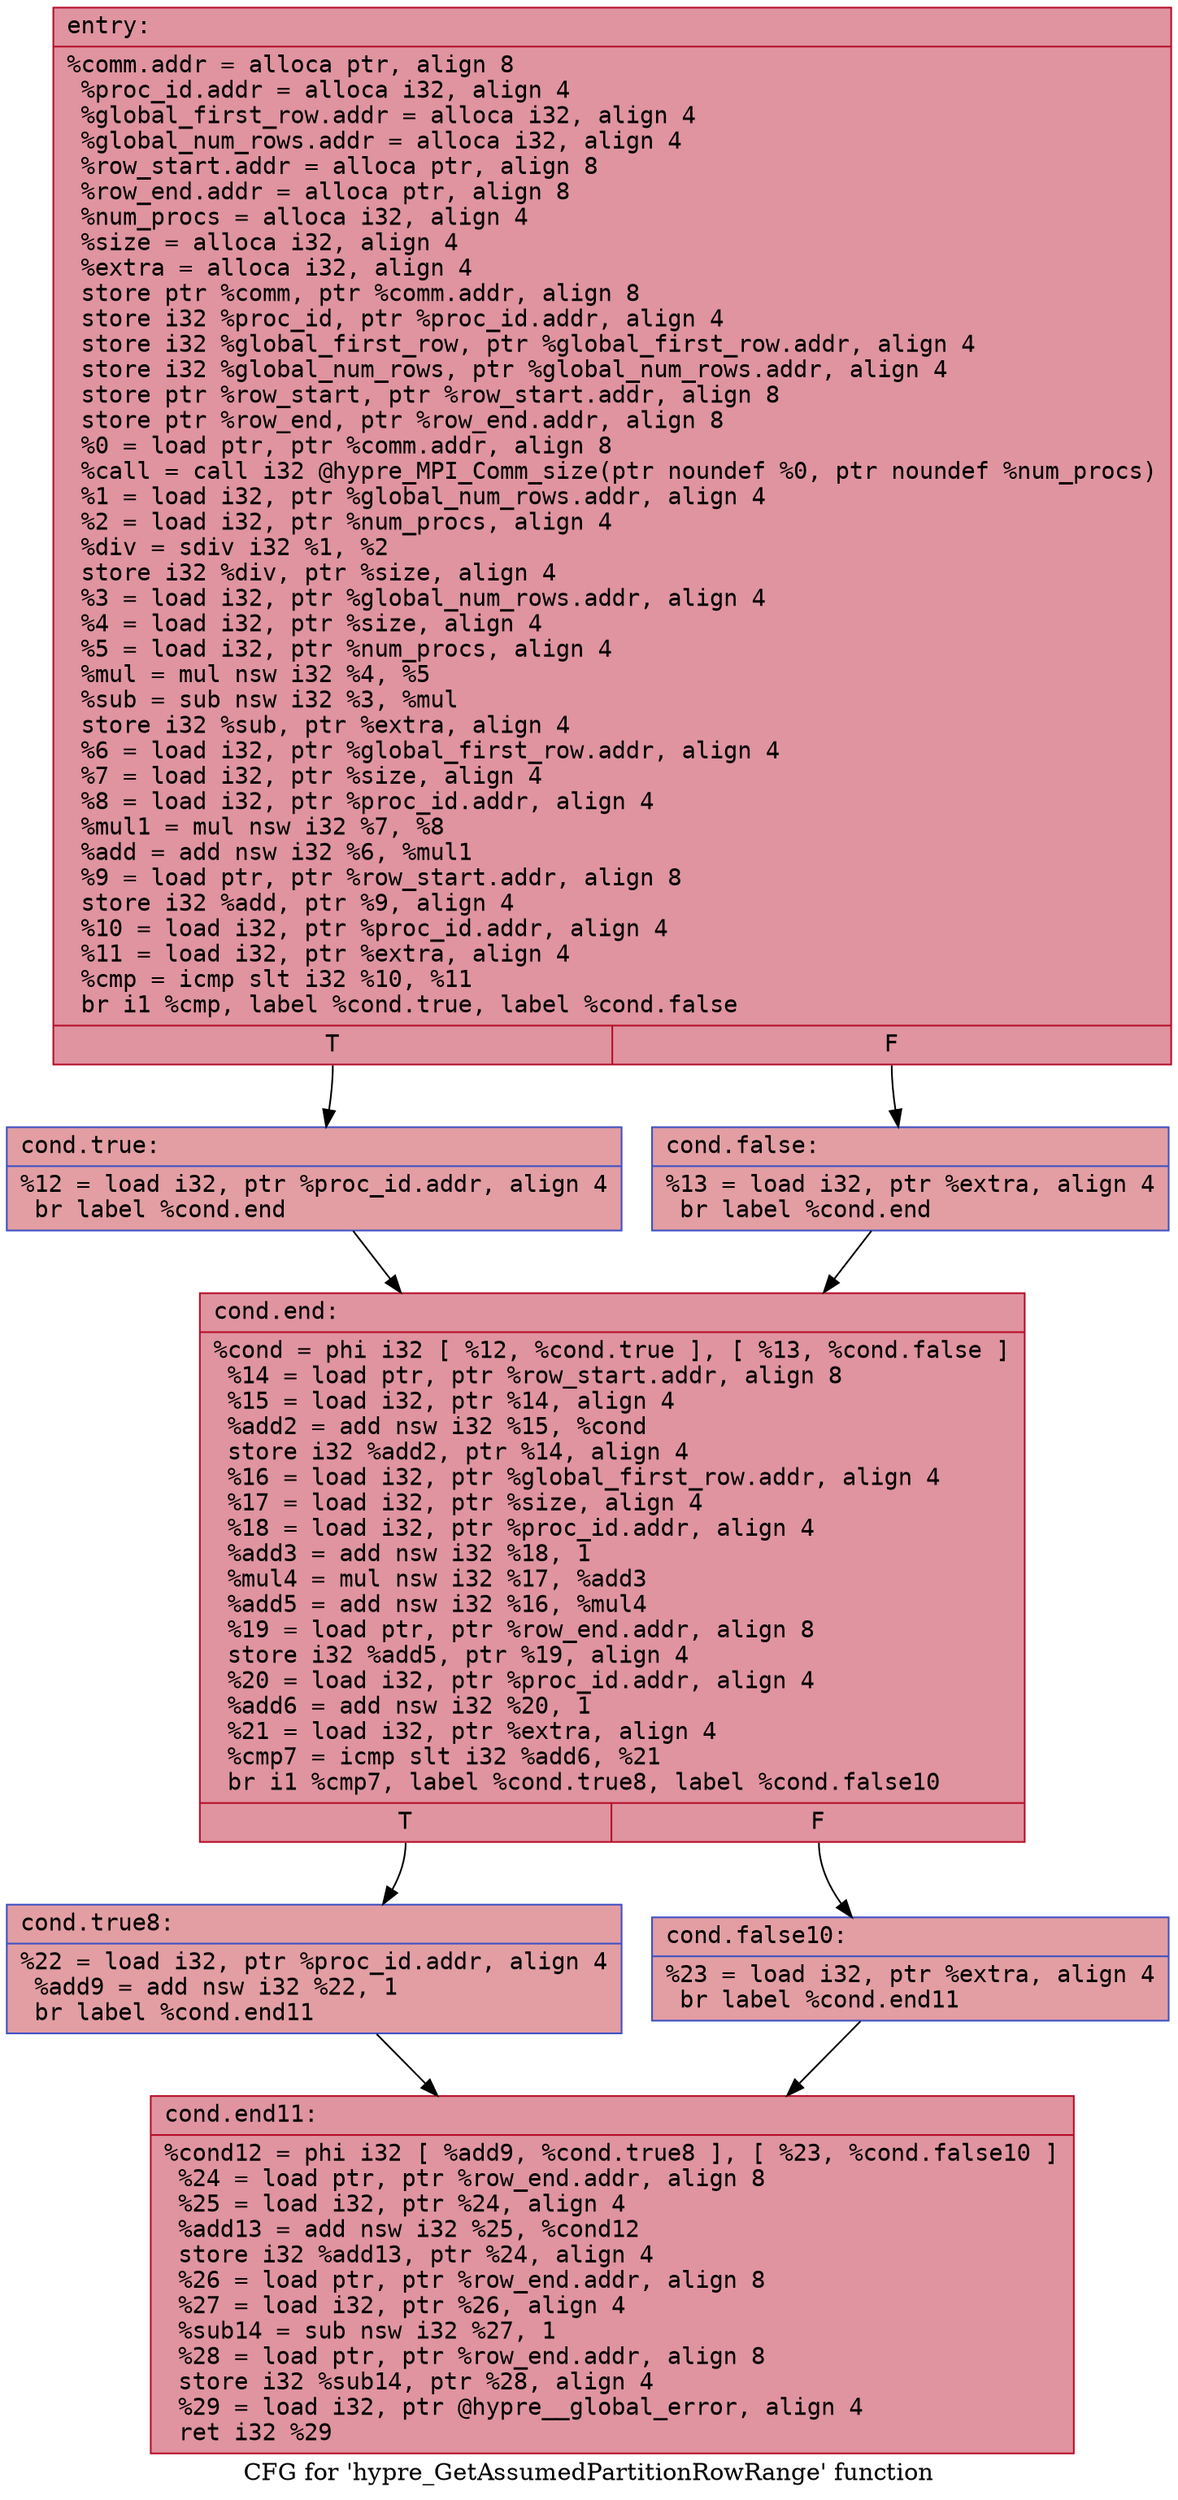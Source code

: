 digraph "CFG for 'hypre_GetAssumedPartitionRowRange' function" {
	label="CFG for 'hypre_GetAssumedPartitionRowRange' function";

	Node0x56272f99f310 [shape=record,color="#b70d28ff", style=filled, fillcolor="#b70d2870" fontname="Courier",label="{entry:\l|  %comm.addr = alloca ptr, align 8\l  %proc_id.addr = alloca i32, align 4\l  %global_first_row.addr = alloca i32, align 4\l  %global_num_rows.addr = alloca i32, align 4\l  %row_start.addr = alloca ptr, align 8\l  %row_end.addr = alloca ptr, align 8\l  %num_procs = alloca i32, align 4\l  %size = alloca i32, align 4\l  %extra = alloca i32, align 4\l  store ptr %comm, ptr %comm.addr, align 8\l  store i32 %proc_id, ptr %proc_id.addr, align 4\l  store i32 %global_first_row, ptr %global_first_row.addr, align 4\l  store i32 %global_num_rows, ptr %global_num_rows.addr, align 4\l  store ptr %row_start, ptr %row_start.addr, align 8\l  store ptr %row_end, ptr %row_end.addr, align 8\l  %0 = load ptr, ptr %comm.addr, align 8\l  %call = call i32 @hypre_MPI_Comm_size(ptr noundef %0, ptr noundef %num_procs)\l  %1 = load i32, ptr %global_num_rows.addr, align 4\l  %2 = load i32, ptr %num_procs, align 4\l  %div = sdiv i32 %1, %2\l  store i32 %div, ptr %size, align 4\l  %3 = load i32, ptr %global_num_rows.addr, align 4\l  %4 = load i32, ptr %size, align 4\l  %5 = load i32, ptr %num_procs, align 4\l  %mul = mul nsw i32 %4, %5\l  %sub = sub nsw i32 %3, %mul\l  store i32 %sub, ptr %extra, align 4\l  %6 = load i32, ptr %global_first_row.addr, align 4\l  %7 = load i32, ptr %size, align 4\l  %8 = load i32, ptr %proc_id.addr, align 4\l  %mul1 = mul nsw i32 %7, %8\l  %add = add nsw i32 %6, %mul1\l  %9 = load ptr, ptr %row_start.addr, align 8\l  store i32 %add, ptr %9, align 4\l  %10 = load i32, ptr %proc_id.addr, align 4\l  %11 = load i32, ptr %extra, align 4\l  %cmp = icmp slt i32 %10, %11\l  br i1 %cmp, label %cond.true, label %cond.false\l|{<s0>T|<s1>F}}"];
	Node0x56272f99f310:s0 -> Node0x56272f98e290[tooltip="entry -> cond.true\nProbability 50.00%" ];
	Node0x56272f99f310:s1 -> Node0x56272f98e2e0[tooltip="entry -> cond.false\nProbability 50.00%" ];
	Node0x56272f98e290 [shape=record,color="#3d50c3ff", style=filled, fillcolor="#be242e70" fontname="Courier",label="{cond.true:\l|  %12 = load i32, ptr %proc_id.addr, align 4\l  br label %cond.end\l}"];
	Node0x56272f98e290 -> Node0x56272f98e780[tooltip="cond.true -> cond.end\nProbability 100.00%" ];
	Node0x56272f98e2e0 [shape=record,color="#3d50c3ff", style=filled, fillcolor="#be242e70" fontname="Courier",label="{cond.false:\l|  %13 = load i32, ptr %extra, align 4\l  br label %cond.end\l}"];
	Node0x56272f98e2e0 -> Node0x56272f98e780[tooltip="cond.false -> cond.end\nProbability 100.00%" ];
	Node0x56272f98e780 [shape=record,color="#b70d28ff", style=filled, fillcolor="#b70d2870" fontname="Courier",label="{cond.end:\l|  %cond = phi i32 [ %12, %cond.true ], [ %13, %cond.false ]\l  %14 = load ptr, ptr %row_start.addr, align 8\l  %15 = load i32, ptr %14, align 4\l  %add2 = add nsw i32 %15, %cond\l  store i32 %add2, ptr %14, align 4\l  %16 = load i32, ptr %global_first_row.addr, align 4\l  %17 = load i32, ptr %size, align 4\l  %18 = load i32, ptr %proc_id.addr, align 4\l  %add3 = add nsw i32 %18, 1\l  %mul4 = mul nsw i32 %17, %add3\l  %add5 = add nsw i32 %16, %mul4\l  %19 = load ptr, ptr %row_end.addr, align 8\l  store i32 %add5, ptr %19, align 4\l  %20 = load i32, ptr %proc_id.addr, align 4\l  %add6 = add nsw i32 %20, 1\l  %21 = load i32, ptr %extra, align 4\l  %cmp7 = icmp slt i32 %add6, %21\l  br i1 %cmp7, label %cond.true8, label %cond.false10\l|{<s0>T|<s1>F}}"];
	Node0x56272f98e780:s0 -> Node0x56272f98f310[tooltip="cond.end -> cond.true8\nProbability 50.00%" ];
	Node0x56272f98e780:s1 -> Node0x56272f98f360[tooltip="cond.end -> cond.false10\nProbability 50.00%" ];
	Node0x56272f98f310 [shape=record,color="#3d50c3ff", style=filled, fillcolor="#be242e70" fontname="Courier",label="{cond.true8:\l|  %22 = load i32, ptr %proc_id.addr, align 4\l  %add9 = add nsw i32 %22, 1\l  br label %cond.end11\l}"];
	Node0x56272f98f310 -> Node0x56272f98f5f0[tooltip="cond.true8 -> cond.end11\nProbability 100.00%" ];
	Node0x56272f98f360 [shape=record,color="#3d50c3ff", style=filled, fillcolor="#be242e70" fontname="Courier",label="{cond.false10:\l|  %23 = load i32, ptr %extra, align 4\l  br label %cond.end11\l}"];
	Node0x56272f98f360 -> Node0x56272f98f5f0[tooltip="cond.false10 -> cond.end11\nProbability 100.00%" ];
	Node0x56272f98f5f0 [shape=record,color="#b70d28ff", style=filled, fillcolor="#b70d2870" fontname="Courier",label="{cond.end11:\l|  %cond12 = phi i32 [ %add9, %cond.true8 ], [ %23, %cond.false10 ]\l  %24 = load ptr, ptr %row_end.addr, align 8\l  %25 = load i32, ptr %24, align 4\l  %add13 = add nsw i32 %25, %cond12\l  store i32 %add13, ptr %24, align 4\l  %26 = load ptr, ptr %row_end.addr, align 8\l  %27 = load i32, ptr %26, align 4\l  %sub14 = sub nsw i32 %27, 1\l  %28 = load ptr, ptr %row_end.addr, align 8\l  store i32 %sub14, ptr %28, align 4\l  %29 = load i32, ptr @hypre__global_error, align 4\l  ret i32 %29\l}"];
}

